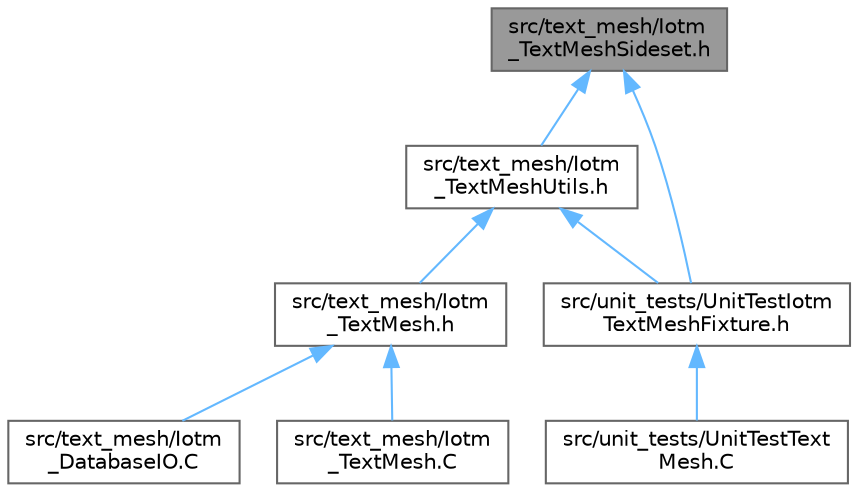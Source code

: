 digraph "src/text_mesh/Iotm_TextMeshSideset.h"
{
 // INTERACTIVE_SVG=YES
 // LATEX_PDF_SIZE
  bgcolor="transparent";
  edge [fontname=Helvetica,fontsize=10,labelfontname=Helvetica,labelfontsize=10];
  node [fontname=Helvetica,fontsize=10,shape=box,height=0.2,width=0.4];
  Node1 [id="Node000001",label="src/text_mesh/Iotm\l_TextMeshSideset.h",height=0.2,width=0.4,color="gray40", fillcolor="grey60", style="filled", fontcolor="black",tooltip=" "];
  Node1 -> Node2 [id="edge1_Node000001_Node000002",dir="back",color="steelblue1",style="solid",tooltip=" "];
  Node2 [id="Node000002",label="src/text_mesh/Iotm\l_TextMeshUtils.h",height=0.2,width=0.4,color="grey40", fillcolor="white", style="filled",URL="$Iotm__TextMeshUtils_8h.html",tooltip=" "];
  Node2 -> Node3 [id="edge2_Node000002_Node000003",dir="back",color="steelblue1",style="solid",tooltip=" "];
  Node3 [id="Node000003",label="src/text_mesh/Iotm\l_TextMesh.h",height=0.2,width=0.4,color="grey40", fillcolor="white", style="filled",URL="$Iotm__TextMesh_8h.html",tooltip=" "];
  Node3 -> Node4 [id="edge3_Node000003_Node000004",dir="back",color="steelblue1",style="solid",tooltip=" "];
  Node4 [id="Node000004",label="src/text_mesh/Iotm\l_DatabaseIO.C",height=0.2,width=0.4,color="grey40", fillcolor="white", style="filled",URL="$Iotm__DatabaseIO_8C.html",tooltip=" "];
  Node3 -> Node5 [id="edge4_Node000003_Node000005",dir="back",color="steelblue1",style="solid",tooltip=" "];
  Node5 [id="Node000005",label="src/text_mesh/Iotm\l_TextMesh.C",height=0.2,width=0.4,color="grey40", fillcolor="white", style="filled",URL="$Iotm__TextMesh_8C.html",tooltip=" "];
  Node2 -> Node6 [id="edge5_Node000002_Node000006",dir="back",color="steelblue1",style="solid",tooltip=" "];
  Node6 [id="Node000006",label="src/unit_tests/UnitTestIotm\lTextMeshFixture.h",height=0.2,width=0.4,color="grey40", fillcolor="white", style="filled",URL="$UnitTestIotmTextMeshFixture_8h.html",tooltip=" "];
  Node6 -> Node7 [id="edge6_Node000006_Node000007",dir="back",color="steelblue1",style="solid",tooltip=" "];
  Node7 [id="Node000007",label="src/unit_tests/UnitTestText\lMesh.C",height=0.2,width=0.4,color="grey40", fillcolor="white", style="filled",URL="$UnitTestTextMesh_8C.html",tooltip=" "];
  Node1 -> Node6 [id="edge7_Node000001_Node000006",dir="back",color="steelblue1",style="solid",tooltip=" "];
}
